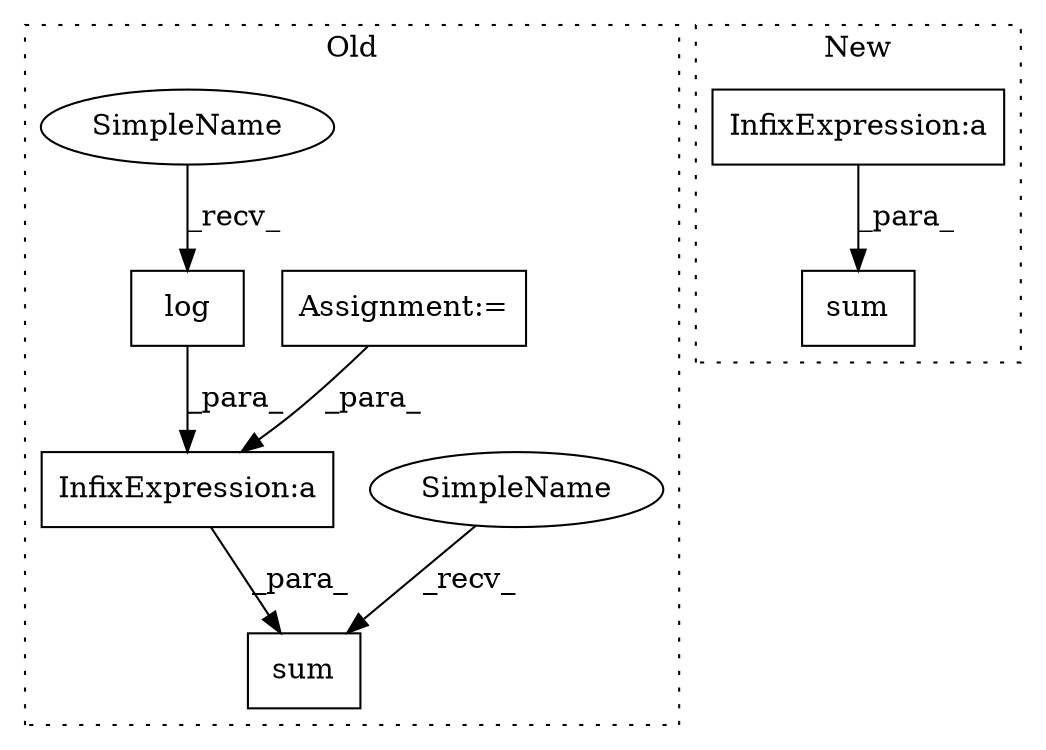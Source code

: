 digraph G {
subgraph cluster0 {
1 [label="log" a="32" s="13597,13607" l="4,1" shape="box"];
3 [label="sum" a="32" s="13751,13805" l="4,1" shape="box"];
4 [label="InfixExpression:a" a="27" s="13788" l="3" shape="box"];
6 [label="Assignment:=" a="7" s="13632" l="1" shape="box"];
7 [label="SimpleName" a="42" s="13745" l="5" shape="ellipse"];
8 [label="SimpleName" a="42" s="13591" l="5" shape="ellipse"];
label = "Old";
style="dotted";
}
subgraph cluster1 {
2 [label="sum" a="32" s="13656,13674" l="4,1" shape="box"];
5 [label="InfixExpression:a" a="27" s="13478" l="3" shape="box"];
label = "New";
style="dotted";
}
1 -> 4 [label="_para_"];
4 -> 3 [label="_para_"];
5 -> 2 [label="_para_"];
6 -> 4 [label="_para_"];
7 -> 3 [label="_recv_"];
8 -> 1 [label="_recv_"];
}